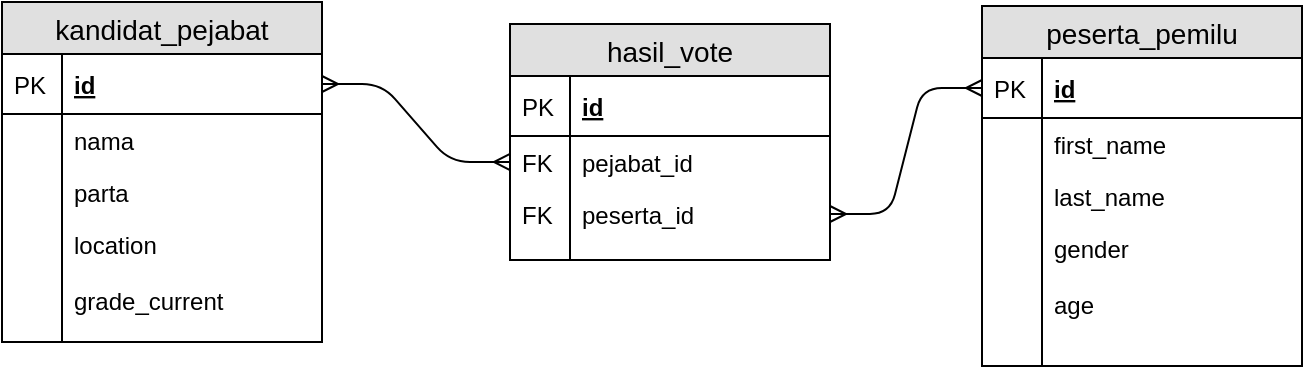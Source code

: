 <mxfile version="11.2.8" type="device" pages="1"><diagram id="Lec8CO3SvRisHmEH5rAs" name="Page-1"><mxGraphModel dx="1040" dy="593" grid="1" gridSize="10" guides="1" tooltips="1" connect="1" arrows="1" fold="1" page="1" pageScale="1" pageWidth="850" pageHeight="1100" math="0" shadow="0"><root><mxCell id="0"/><mxCell id="1" parent="0"/><mxCell id="PDpFyTaLLJsbM1c8n1ha-208" value="kandidat_pejabat" style="swimlane;fontStyle=0;childLayout=stackLayout;horizontal=1;startSize=26;fillColor=#e0e0e0;horizontalStack=0;resizeParent=1;resizeParentMax=0;resizeLast=0;collapsible=1;marginBottom=0;swimlaneFillColor=#ffffff;align=center;fontSize=14;" vertex="1" parent="1"><mxGeometry x="20" y="20" width="160" height="170" as="geometry"/></mxCell><mxCell id="PDpFyTaLLJsbM1c8n1ha-209" value="id" style="shape=partialRectangle;top=0;left=0;right=0;bottom=1;align=left;verticalAlign=middle;fillColor=none;spacingLeft=34;spacingRight=4;overflow=hidden;rotatable=0;points=[[0,0.5],[1,0.5]];portConstraint=eastwest;dropTarget=0;fontStyle=5;fontSize=12;" vertex="1" parent="PDpFyTaLLJsbM1c8n1ha-208"><mxGeometry y="26" width="160" height="30" as="geometry"/></mxCell><mxCell id="PDpFyTaLLJsbM1c8n1ha-210" value="PK" style="shape=partialRectangle;top=0;left=0;bottom=0;fillColor=none;align=left;verticalAlign=middle;spacingLeft=4;spacingRight=4;overflow=hidden;rotatable=0;points=[];portConstraint=eastwest;part=1;fontSize=12;" vertex="1" connectable="0" parent="PDpFyTaLLJsbM1c8n1ha-209"><mxGeometry width="30" height="30" as="geometry"/></mxCell><mxCell id="PDpFyTaLLJsbM1c8n1ha-211" value="nama" style="shape=partialRectangle;top=0;left=0;right=0;bottom=0;align=left;verticalAlign=top;fillColor=none;spacingLeft=34;spacingRight=4;overflow=hidden;rotatable=0;points=[[0,0.5],[1,0.5]];portConstraint=eastwest;dropTarget=0;fontSize=12;" vertex="1" parent="PDpFyTaLLJsbM1c8n1ha-208"><mxGeometry y="56" width="160" height="26" as="geometry"/></mxCell><mxCell id="PDpFyTaLLJsbM1c8n1ha-212" value="" style="shape=partialRectangle;top=0;left=0;bottom=0;fillColor=none;align=left;verticalAlign=top;spacingLeft=4;spacingRight=4;overflow=hidden;rotatable=0;points=[];portConstraint=eastwest;part=1;fontSize=12;" vertex="1" connectable="0" parent="PDpFyTaLLJsbM1c8n1ha-211"><mxGeometry width="30" height="26" as="geometry"/></mxCell><mxCell id="PDpFyTaLLJsbM1c8n1ha-213" value="parta" style="shape=partialRectangle;top=0;left=0;right=0;bottom=0;align=left;verticalAlign=top;fillColor=none;spacingLeft=34;spacingRight=4;overflow=hidden;rotatable=0;points=[[0,0.5],[1,0.5]];portConstraint=eastwest;dropTarget=0;fontSize=12;" vertex="1" parent="PDpFyTaLLJsbM1c8n1ha-208"><mxGeometry y="82" width="160" height="26" as="geometry"/></mxCell><mxCell id="PDpFyTaLLJsbM1c8n1ha-214" value="" style="shape=partialRectangle;top=0;left=0;bottom=0;fillColor=none;align=left;verticalAlign=top;spacingLeft=4;spacingRight=4;overflow=hidden;rotatable=0;points=[];portConstraint=eastwest;part=1;fontSize=12;" vertex="1" connectable="0" parent="PDpFyTaLLJsbM1c8n1ha-213"><mxGeometry width="30" height="26" as="geometry"/></mxCell><mxCell id="PDpFyTaLLJsbM1c8n1ha-215" value="location&#10;&#10;grade_current" style="shape=partialRectangle;top=0;left=0;right=0;bottom=0;align=left;verticalAlign=top;fillColor=none;spacingLeft=34;spacingRight=4;overflow=hidden;rotatable=0;points=[[0,0.5],[1,0.5]];portConstraint=eastwest;dropTarget=0;fontSize=12;" vertex="1" parent="PDpFyTaLLJsbM1c8n1ha-208"><mxGeometry y="108" width="160" height="52" as="geometry"/></mxCell><mxCell id="PDpFyTaLLJsbM1c8n1ha-216" value="" style="shape=partialRectangle;top=0;left=0;bottom=0;fillColor=none;align=left;verticalAlign=top;spacingLeft=4;spacingRight=4;overflow=hidden;rotatable=0;points=[];portConstraint=eastwest;part=1;fontSize=12;" vertex="1" connectable="0" parent="PDpFyTaLLJsbM1c8n1ha-215"><mxGeometry width="30" height="52" as="geometry"/></mxCell><mxCell id="PDpFyTaLLJsbM1c8n1ha-217" value="" style="shape=partialRectangle;top=0;left=0;right=0;bottom=0;align=left;verticalAlign=top;fillColor=none;spacingLeft=34;spacingRight=4;overflow=hidden;rotatable=0;points=[[0,0.5],[1,0.5]];portConstraint=eastwest;dropTarget=0;fontSize=12;" vertex="1" parent="PDpFyTaLLJsbM1c8n1ha-208"><mxGeometry y="160" width="160" height="10" as="geometry"/></mxCell><mxCell id="PDpFyTaLLJsbM1c8n1ha-218" value="" style="shape=partialRectangle;top=0;left=0;bottom=0;fillColor=none;align=left;verticalAlign=top;spacingLeft=4;spacingRight=4;overflow=hidden;rotatable=0;points=[];portConstraint=eastwest;part=1;fontSize=12;" vertex="1" connectable="0" parent="PDpFyTaLLJsbM1c8n1ha-217"><mxGeometry width="30" height="10" as="geometry"/></mxCell><mxCell id="PDpFyTaLLJsbM1c8n1ha-226" value="hasil_vote" style="swimlane;fontStyle=0;childLayout=stackLayout;horizontal=1;startSize=26;fillColor=#e0e0e0;horizontalStack=0;resizeParent=1;resizeParentMax=0;resizeLast=0;collapsible=1;marginBottom=0;swimlaneFillColor=#ffffff;align=center;fontSize=14;" vertex="1" parent="1"><mxGeometry x="274" y="31" width="160" height="118" as="geometry"/></mxCell><mxCell id="PDpFyTaLLJsbM1c8n1ha-227" value="id" style="shape=partialRectangle;top=0;left=0;right=0;bottom=1;align=left;verticalAlign=middle;fillColor=none;spacingLeft=34;spacingRight=4;overflow=hidden;rotatable=0;points=[[0,0.5],[1,0.5]];portConstraint=eastwest;dropTarget=0;fontStyle=5;fontSize=12;" vertex="1" parent="PDpFyTaLLJsbM1c8n1ha-226"><mxGeometry y="26" width="160" height="30" as="geometry"/></mxCell><mxCell id="PDpFyTaLLJsbM1c8n1ha-228" value="PK" style="shape=partialRectangle;top=0;left=0;bottom=0;fillColor=none;align=left;verticalAlign=middle;spacingLeft=4;spacingRight=4;overflow=hidden;rotatable=0;points=[];portConstraint=eastwest;part=1;fontSize=12;" vertex="1" connectable="0" parent="PDpFyTaLLJsbM1c8n1ha-227"><mxGeometry width="30" height="30" as="geometry"/></mxCell><mxCell id="PDpFyTaLLJsbM1c8n1ha-229" value="pejabat_id" style="shape=partialRectangle;top=0;left=0;right=0;bottom=0;align=left;verticalAlign=top;fillColor=none;spacingLeft=34;spacingRight=4;overflow=hidden;rotatable=0;points=[[0,0.5],[1,0.5]];portConstraint=eastwest;dropTarget=0;fontSize=12;" vertex="1" parent="PDpFyTaLLJsbM1c8n1ha-226"><mxGeometry y="56" width="160" height="26" as="geometry"/></mxCell><mxCell id="PDpFyTaLLJsbM1c8n1ha-230" value="FK" style="shape=partialRectangle;top=0;left=0;bottom=0;fillColor=none;align=left;verticalAlign=top;spacingLeft=4;spacingRight=4;overflow=hidden;rotatable=0;points=[];portConstraint=eastwest;part=1;fontSize=12;" vertex="1" connectable="0" parent="PDpFyTaLLJsbM1c8n1ha-229"><mxGeometry width="30" height="26" as="geometry"/></mxCell><mxCell id="PDpFyTaLLJsbM1c8n1ha-231" value="peserta_id" style="shape=partialRectangle;top=0;left=0;right=0;bottom=0;align=left;verticalAlign=top;fillColor=none;spacingLeft=34;spacingRight=4;overflow=hidden;rotatable=0;points=[[0,0.5],[1,0.5]];portConstraint=eastwest;dropTarget=0;fontSize=12;" vertex="1" parent="PDpFyTaLLJsbM1c8n1ha-226"><mxGeometry y="82" width="160" height="26" as="geometry"/></mxCell><mxCell id="PDpFyTaLLJsbM1c8n1ha-232" value="FK" style="shape=partialRectangle;top=0;left=0;bottom=0;fillColor=none;align=left;verticalAlign=top;spacingLeft=4;spacingRight=4;overflow=hidden;rotatable=0;points=[];portConstraint=eastwest;part=1;fontSize=12;" vertex="1" connectable="0" parent="PDpFyTaLLJsbM1c8n1ha-231"><mxGeometry width="30" height="26" as="geometry"/></mxCell><mxCell id="PDpFyTaLLJsbM1c8n1ha-235" value="" style="shape=partialRectangle;top=0;left=0;right=0;bottom=0;align=left;verticalAlign=top;fillColor=none;spacingLeft=34;spacingRight=4;overflow=hidden;rotatable=0;points=[[0,0.5],[1,0.5]];portConstraint=eastwest;dropTarget=0;fontSize=12;" vertex="1" parent="PDpFyTaLLJsbM1c8n1ha-226"><mxGeometry y="108" width="160" height="10" as="geometry"/></mxCell><mxCell id="PDpFyTaLLJsbM1c8n1ha-236" value="" style="shape=partialRectangle;top=0;left=0;bottom=0;fillColor=none;align=left;verticalAlign=top;spacingLeft=4;spacingRight=4;overflow=hidden;rotatable=0;points=[];portConstraint=eastwest;part=1;fontSize=12;" vertex="1" connectable="0" parent="PDpFyTaLLJsbM1c8n1ha-235"><mxGeometry width="30" height="10" as="geometry"/></mxCell><mxCell id="PDpFyTaLLJsbM1c8n1ha-237" value="peserta_pemilu" style="swimlane;fontStyle=0;childLayout=stackLayout;horizontal=1;startSize=26;fillColor=#e0e0e0;horizontalStack=0;resizeParent=1;resizeParentMax=0;resizeLast=0;collapsible=1;marginBottom=0;swimlaneFillColor=#ffffff;align=center;fontSize=14;" vertex="1" parent="1"><mxGeometry x="510" y="22" width="160" height="180" as="geometry"/></mxCell><mxCell id="PDpFyTaLLJsbM1c8n1ha-238" value="id" style="shape=partialRectangle;top=0;left=0;right=0;bottom=1;align=left;verticalAlign=middle;fillColor=none;spacingLeft=34;spacingRight=4;overflow=hidden;rotatable=0;points=[[0,0.5],[1,0.5]];portConstraint=eastwest;dropTarget=0;fontStyle=5;fontSize=12;" vertex="1" parent="PDpFyTaLLJsbM1c8n1ha-237"><mxGeometry y="26" width="160" height="30" as="geometry"/></mxCell><mxCell id="PDpFyTaLLJsbM1c8n1ha-239" value="PK" style="shape=partialRectangle;top=0;left=0;bottom=0;fillColor=none;align=left;verticalAlign=middle;spacingLeft=4;spacingRight=4;overflow=hidden;rotatable=0;points=[];portConstraint=eastwest;part=1;fontSize=12;" vertex="1" connectable="0" parent="PDpFyTaLLJsbM1c8n1ha-238"><mxGeometry width="30" height="30" as="geometry"/></mxCell><mxCell id="PDpFyTaLLJsbM1c8n1ha-240" value="first_name" style="shape=partialRectangle;top=0;left=0;right=0;bottom=0;align=left;verticalAlign=top;fillColor=none;spacingLeft=34;spacingRight=4;overflow=hidden;rotatable=0;points=[[0,0.5],[1,0.5]];portConstraint=eastwest;dropTarget=0;fontSize=12;" vertex="1" parent="PDpFyTaLLJsbM1c8n1ha-237"><mxGeometry y="56" width="160" height="26" as="geometry"/></mxCell><mxCell id="PDpFyTaLLJsbM1c8n1ha-241" value="" style="shape=partialRectangle;top=0;left=0;bottom=0;fillColor=none;align=left;verticalAlign=top;spacingLeft=4;spacingRight=4;overflow=hidden;rotatable=0;points=[];portConstraint=eastwest;part=1;fontSize=12;" vertex="1" connectable="0" parent="PDpFyTaLLJsbM1c8n1ha-240"><mxGeometry width="30" height="26" as="geometry"/></mxCell><mxCell id="PDpFyTaLLJsbM1c8n1ha-242" value="last_name" style="shape=partialRectangle;top=0;left=0;right=0;bottom=0;align=left;verticalAlign=top;fillColor=none;spacingLeft=34;spacingRight=4;overflow=hidden;rotatable=0;points=[[0,0.5],[1,0.5]];portConstraint=eastwest;dropTarget=0;fontSize=12;" vertex="1" parent="PDpFyTaLLJsbM1c8n1ha-237"><mxGeometry y="82" width="160" height="26" as="geometry"/></mxCell><mxCell id="PDpFyTaLLJsbM1c8n1ha-243" value="" style="shape=partialRectangle;top=0;left=0;bottom=0;fillColor=none;align=left;verticalAlign=top;spacingLeft=4;spacingRight=4;overflow=hidden;rotatable=0;points=[];portConstraint=eastwest;part=1;fontSize=12;" vertex="1" connectable="0" parent="PDpFyTaLLJsbM1c8n1ha-242"><mxGeometry width="30" height="26" as="geometry"/></mxCell><mxCell id="PDpFyTaLLJsbM1c8n1ha-244" value="gender&#10;&#10;age" style="shape=partialRectangle;top=0;left=0;right=0;bottom=0;align=left;verticalAlign=top;fillColor=none;spacingLeft=34;spacingRight=4;overflow=hidden;rotatable=0;points=[[0,0.5],[1,0.5]];portConstraint=eastwest;dropTarget=0;fontSize=12;" vertex="1" parent="PDpFyTaLLJsbM1c8n1ha-237"><mxGeometry y="108" width="160" height="52" as="geometry"/></mxCell><mxCell id="PDpFyTaLLJsbM1c8n1ha-245" value="" style="shape=partialRectangle;top=0;left=0;bottom=0;fillColor=none;align=left;verticalAlign=top;spacingLeft=4;spacingRight=4;overflow=hidden;rotatable=0;points=[];portConstraint=eastwest;part=1;fontSize=12;" vertex="1" connectable="0" parent="PDpFyTaLLJsbM1c8n1ha-244"><mxGeometry width="30" height="52" as="geometry"/></mxCell><mxCell id="PDpFyTaLLJsbM1c8n1ha-246" value="" style="shape=partialRectangle;top=0;left=0;right=0;bottom=0;align=left;verticalAlign=top;fillColor=none;spacingLeft=34;spacingRight=4;overflow=hidden;rotatable=0;points=[[0,0.5],[1,0.5]];portConstraint=eastwest;dropTarget=0;fontSize=12;" vertex="1" parent="PDpFyTaLLJsbM1c8n1ha-237"><mxGeometry y="160" width="160" height="20" as="geometry"/></mxCell><mxCell id="PDpFyTaLLJsbM1c8n1ha-247" value="" style="shape=partialRectangle;top=0;left=0;bottom=0;fillColor=none;align=left;verticalAlign=top;spacingLeft=4;spacingRight=4;overflow=hidden;rotatable=0;points=[];portConstraint=eastwest;part=1;fontSize=12;" vertex="1" connectable="0" parent="PDpFyTaLLJsbM1c8n1ha-246"><mxGeometry width="30" height="20" as="geometry"/></mxCell><mxCell id="PDpFyTaLLJsbM1c8n1ha-248" value="" style="edgeStyle=entityRelationEdgeStyle;fontSize=12;html=1;endArrow=ERmany;startArrow=ERmany;strokeColor=#000000;entryX=0;entryY=0.5;entryDx=0;entryDy=0;exitX=1;exitY=0.5;exitDx=0;exitDy=0;" edge="1" parent="1" source="PDpFyTaLLJsbM1c8n1ha-209" target="PDpFyTaLLJsbM1c8n1ha-229"><mxGeometry width="100" height="100" relative="1" as="geometry"><mxPoint x="20" y="320" as="sourcePoint"/><mxPoint x="210" y="180" as="targetPoint"/></mxGeometry></mxCell><mxCell id="PDpFyTaLLJsbM1c8n1ha-249" value="" style="edgeStyle=entityRelationEdgeStyle;fontSize=12;html=1;endArrow=ERmany;startArrow=ERmany;strokeColor=#000000;entryX=0;entryY=0.5;entryDx=0;entryDy=0;exitX=1;exitY=0.5;exitDx=0;exitDy=0;" edge="1" parent="1" source="PDpFyTaLLJsbM1c8n1ha-231" target="PDpFyTaLLJsbM1c8n1ha-238"><mxGeometry width="100" height="100" relative="1" as="geometry"><mxPoint x="20" y="320" as="sourcePoint"/><mxPoint x="120" y="220" as="targetPoint"/></mxGeometry></mxCell></root></mxGraphModel></diagram></mxfile>